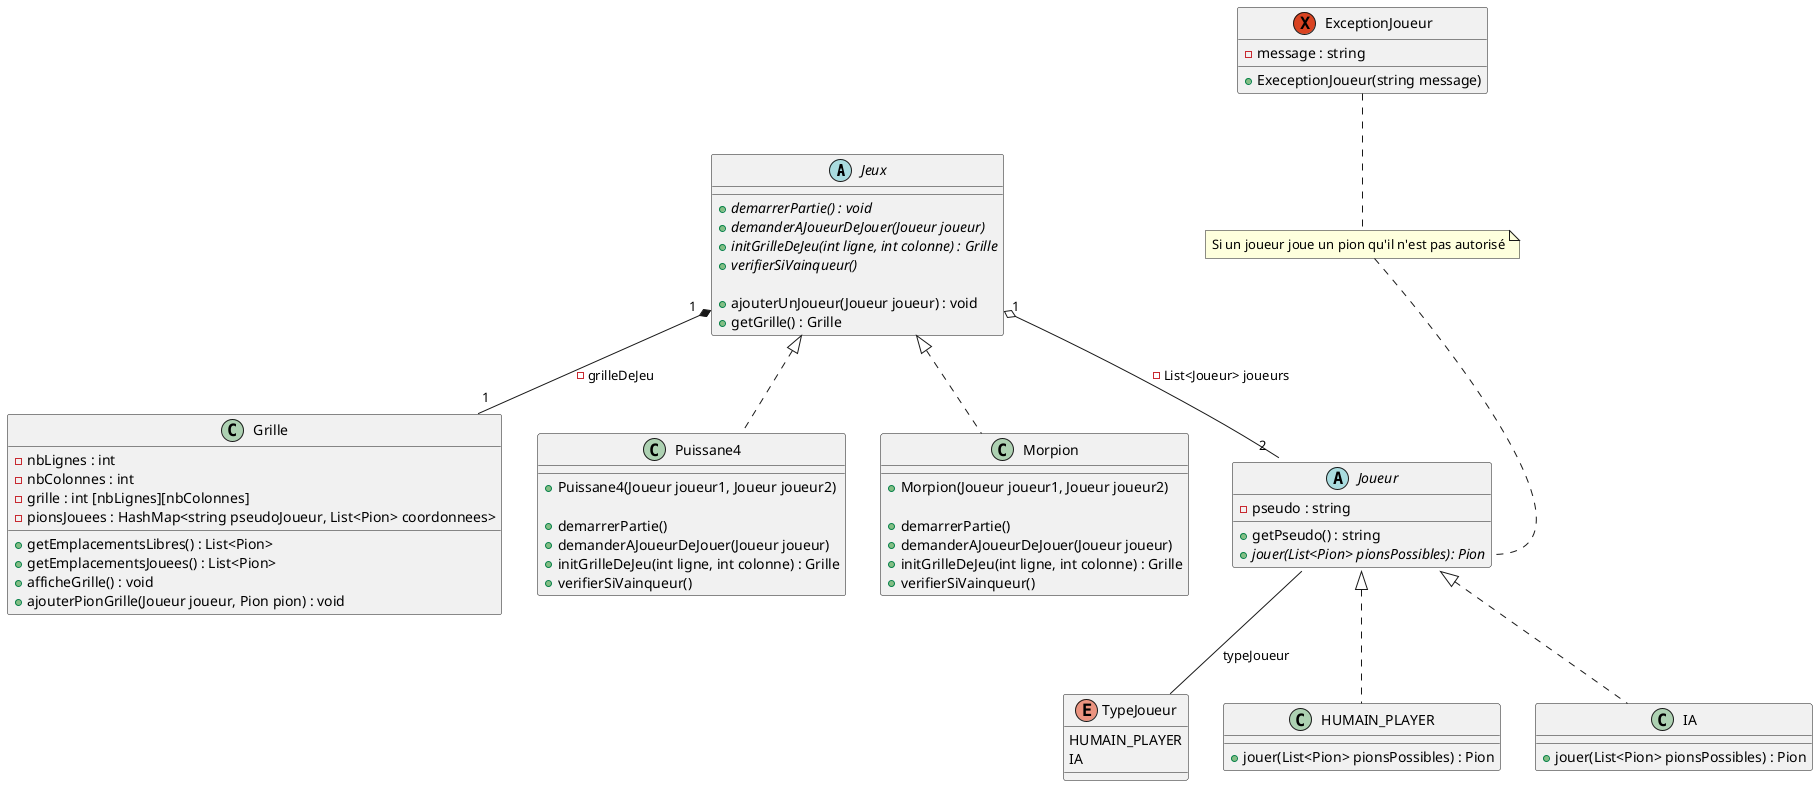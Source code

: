 @startuml TP3

abstract class Jeux {
  {abstract} + demarrerPartie() : void
  {abstract} + demanderAJoueurDeJouer(Joueur joueur)
  {abstract} + initGrilleDeJeu(int ligne, int colonne) : Grille
  {abstract} + verifierSiVainqueur()

  + ajouterUnJoueur(Joueur joueur) : void
  + getGrille() : Grille
}

class Morpion {
  + Morpion(Joueur joueur1, Joueur joueur2)
  
  + demarrerPartie()
  + demanderAJoueurDeJouer(Joueur joueur)
  + initGrilleDeJeu(int ligne, int colonne) : Grille
  + verifierSiVainqueur()
}

class Puissane4 {
  + Puissane4(Joueur joueur1, Joueur joueur2)
  
  + demarrerPartie()
  + demanderAJoueurDeJouer(Joueur joueur)
  + initGrilleDeJeu(int ligne, int colonne) : Grille
  + verifierSiVainqueur()
}

abstract class Joueur {
  - pseudo : string
  + getPseudo() : string
  {abstract} + jouer(List<Pion> pionsPossibles): Pion
}

enum TypeJoueur {
  HUMAIN_PLAYER
  IA
}

class HUMAIN_PLAYER {
  + jouer(List<Pion> pionsPossibles) : Pion
}

class IA {
  + jouer(List<Pion> pionsPossibles) : Pion
}

class Grille {
  - nbLignes : int
  - nbColonnes : int
  - grille : int [nbLignes][nbColonnes]
  - pionsJouees : HashMap<string pseudoJoueur, List<Pion> coordonnees>
  
  + getEmplacementsLibres() : List<Pion>
  + getEmplacementsJouees() : List<Pion>
  + afficheGrille() : void
  + ajouterPionGrille(Joueur joueur, Pion pion) : void
}

exception ExceptionJoueur {
  - message : string
  + ExeceptionJoueur(string message)
}

Joueur <|.. HUMAIN_PLAYER
Joueur <|.. IA
Joueur -- TypeJoueur : typeJoueur
Jeux "1  " o-- "2  " Joueur : - List<Joueur> joueurs
Jeux "1  " *-- "1  " Grille : - grilleDeJeu
Jeux <|.. Morpion
Jeux <|.. Puissane4

note "Si un joueur joue un pion qu'il n'est pas autorisé" as note1
ExceptionJoueur .. note1
note1 .. Joueur::jouer

@enduml